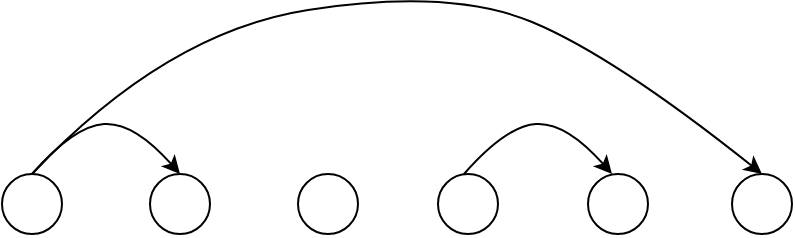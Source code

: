 <mxfile version="17.1.2" type="github">
  <diagram id="JQYZDskgPdvXT17lg50Z" name="第 1 页">
    <mxGraphModel dx="1248" dy="706" grid="0" gridSize="10" guides="1" tooltips="1" connect="1" arrows="1" fold="1" page="1" pageScale="1" pageWidth="827" pageHeight="1169" math="0" shadow="0">
      <root>
        <mxCell id="0" />
        <mxCell id="1" parent="0" />
        <mxCell id="HsGlE3uBkZbR8r2PtUmq-2" value="" style="ellipse;fillColor=#ffffff;strokeColor=#000000;" vertex="1" parent="1">
          <mxGeometry x="260" y="260" width="30" height="30" as="geometry" />
        </mxCell>
        <mxCell id="HsGlE3uBkZbR8r2PtUmq-4" value="" style="ellipse;fillColor=#ffffff;strokeColor=#000000;" vertex="1" parent="1">
          <mxGeometry x="551" y="260" width="30" height="30" as="geometry" />
        </mxCell>
        <mxCell id="HsGlE3uBkZbR8r2PtUmq-6" value="" style="ellipse;fillColor=#ffffff;strokeColor=#000000;" vertex="1" parent="1">
          <mxGeometry x="186" y="260" width="30" height="30" as="geometry" />
        </mxCell>
        <mxCell id="HsGlE3uBkZbR8r2PtUmq-8" value="" style="ellipse;fillColor=#ffffff;strokeColor=#000000;" vertex="1" parent="1">
          <mxGeometry x="479" y="260" width="30" height="30" as="geometry" />
        </mxCell>
        <mxCell id="HsGlE3uBkZbR8r2PtUmq-9" value="" style="ellipse;fillColor=#ffffff;strokeColor=#000000;" vertex="1" parent="1">
          <mxGeometry x="404" y="260" width="30" height="30" as="geometry" />
        </mxCell>
        <mxCell id="HsGlE3uBkZbR8r2PtUmq-10" value="" style="ellipse;fillColor=#ffffff;strokeColor=#000000;" vertex="1" parent="1">
          <mxGeometry x="334" y="260" width="30" height="30" as="geometry" />
        </mxCell>
        <mxCell id="HsGlE3uBkZbR8r2PtUmq-14" value="" style="curved=1;endArrow=classic;html=1;rounded=0;exitX=0.5;exitY=0;exitDx=0;exitDy=0;entryX=0.5;entryY=0;entryDx=0;entryDy=0;" edge="1" parent="1" source="HsGlE3uBkZbR8r2PtUmq-6" target="HsGlE3uBkZbR8r2PtUmq-2">
          <mxGeometry width="50" height="50" relative="1" as="geometry">
            <mxPoint x="420" y="295" as="sourcePoint" />
            <mxPoint x="470" y="245" as="targetPoint" />
            <Array as="points">
              <mxPoint x="222" y="236" />
              <mxPoint x="252" y="234" />
            </Array>
          </mxGeometry>
        </mxCell>
        <mxCell id="HsGlE3uBkZbR8r2PtUmq-19" value="" style="curved=1;endArrow=classic;html=1;rounded=0;exitX=0.5;exitY=0;exitDx=0;exitDy=0;entryX=0.5;entryY=0;entryDx=0;entryDy=0;" edge="1" parent="1" source="HsGlE3uBkZbR8r2PtUmq-6" target="HsGlE3uBkZbR8r2PtUmq-4">
          <mxGeometry width="50" height="50" relative="1" as="geometry">
            <mxPoint x="330" y="197" as="sourcePoint" />
            <mxPoint x="404" y="197" as="targetPoint" />
            <Array as="points">
              <mxPoint x="268" y="189" />
              <mxPoint x="410" y="167" />
              <mxPoint x="492" y="201" />
            </Array>
          </mxGeometry>
        </mxCell>
        <mxCell id="HsGlE3uBkZbR8r2PtUmq-20" value="" style="curved=1;endArrow=classic;html=1;rounded=0;exitX=0.5;exitY=0;exitDx=0;exitDy=0;entryX=0.5;entryY=0;entryDx=0;entryDy=0;" edge="1" parent="1">
          <mxGeometry width="50" height="50" relative="1" as="geometry">
            <mxPoint x="417" y="260" as="sourcePoint" />
            <mxPoint x="491" y="260" as="targetPoint" />
            <Array as="points">
              <mxPoint x="438" y="236" />
              <mxPoint x="468" y="234" />
            </Array>
          </mxGeometry>
        </mxCell>
      </root>
    </mxGraphModel>
  </diagram>
</mxfile>

